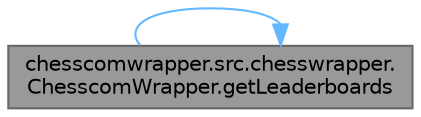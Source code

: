 digraph "chesscomwrapper.src.chesswrapper.ChesscomWrapper.getLeaderboards"
{
 // LATEX_PDF_SIZE
  bgcolor="transparent";
  edge [fontname=Helvetica,fontsize=10,labelfontname=Helvetica,labelfontsize=10];
  node [fontname=Helvetica,fontsize=10,shape=box,height=0.2,width=0.4];
  rankdir="LR";
  Node1 [label="chesscomwrapper.src.chesswrapper.\lChesscomWrapper.getLeaderboards",height=0.2,width=0.4,color="gray40", fillcolor="grey60", style="filled", fontcolor="black",tooltip="Returns a list of streamers."];
  Node1 -> Node1 [color="steelblue1",style="solid"];
}
